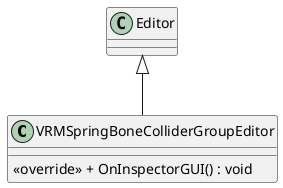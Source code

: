 @startuml
class VRMSpringBoneColliderGroupEditor {
    <<override>> + OnInspectorGUI() : void
}
Editor <|-- VRMSpringBoneColliderGroupEditor
@enduml
